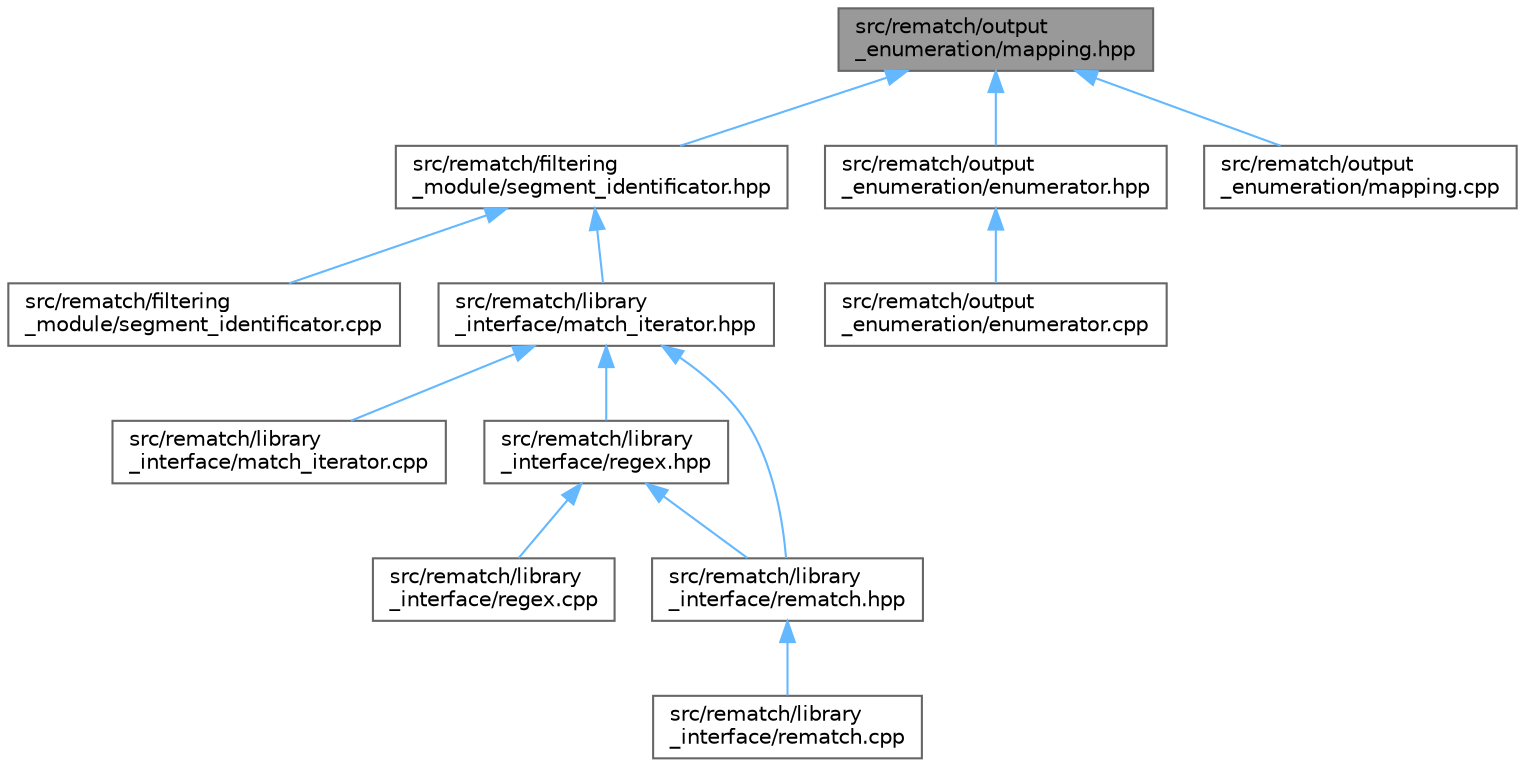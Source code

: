 digraph "src/rematch/output_enumeration/mapping.hpp"
{
 // LATEX_PDF_SIZE
  bgcolor="transparent";
  edge [fontname=Helvetica,fontsize=10,labelfontname=Helvetica,labelfontsize=10];
  node [fontname=Helvetica,fontsize=10,shape=box,height=0.2,width=0.4];
  Node1 [label="src/rematch/output\l_enumeration/mapping.hpp",height=0.2,width=0.4,color="gray40", fillcolor="grey60", style="filled", fontcolor="black",tooltip=" "];
  Node1 -> Node2 [dir="back",color="steelblue1",style="solid"];
  Node2 [label="src/rematch/filtering\l_module/segment_identificator.hpp",height=0.2,width=0.4,color="grey40", fillcolor="white", style="filled",URL="$df/dd0/segment__identificator_8hpp.html",tooltip=" "];
  Node2 -> Node3 [dir="back",color="steelblue1",style="solid"];
  Node3 [label="src/rematch/filtering\l_module/segment_identificator.cpp",height=0.2,width=0.4,color="grey40", fillcolor="white", style="filled",URL="$d9/d43/segment__identificator_8cpp.html",tooltip=" "];
  Node2 -> Node4 [dir="back",color="steelblue1",style="solid"];
  Node4 [label="src/rematch/library\l_interface/match_iterator.hpp",height=0.2,width=0.4,color="grey40", fillcolor="white", style="filled",URL="$d4/dd5/match__iterator_8hpp.html",tooltip=" "];
  Node4 -> Node5 [dir="back",color="steelblue1",style="solid"];
  Node5 [label="src/rematch/library\l_interface/match_iterator.cpp",height=0.2,width=0.4,color="grey40", fillcolor="white", style="filled",URL="$d4/d17/match__iterator_8cpp.html",tooltip=" "];
  Node4 -> Node6 [dir="back",color="steelblue1",style="solid"];
  Node6 [label="src/rematch/library\l_interface/regex.hpp",height=0.2,width=0.4,color="grey40", fillcolor="white", style="filled",URL="$d6/d6f/regex_8hpp.html",tooltip=" "];
  Node6 -> Node7 [dir="back",color="steelblue1",style="solid"];
  Node7 [label="src/rematch/library\l_interface/regex.cpp",height=0.2,width=0.4,color="grey40", fillcolor="white", style="filled",URL="$d6/d85/regex_8cpp.html",tooltip=" "];
  Node6 -> Node8 [dir="back",color="steelblue1",style="solid"];
  Node8 [label="src/rematch/library\l_interface/rematch.hpp",height=0.2,width=0.4,color="grey40", fillcolor="white", style="filled",URL="$d8/d08/rematch_8hpp.html",tooltip=" "];
  Node8 -> Node9 [dir="back",color="steelblue1",style="solid"];
  Node9 [label="src/rematch/library\l_interface/rematch.cpp",height=0.2,width=0.4,color="grey40", fillcolor="white", style="filled",URL="$da/d8d/rematch_8cpp.html",tooltip=" "];
  Node4 -> Node8 [dir="back",color="steelblue1",style="solid"];
  Node1 -> Node10 [dir="back",color="steelblue1",style="solid"];
  Node10 [label="src/rematch/output\l_enumeration/enumerator.hpp",height=0.2,width=0.4,color="grey40", fillcolor="white", style="filled",URL="$d0/dcf/enumerator_8hpp.html",tooltip=" "];
  Node10 -> Node11 [dir="back",color="steelblue1",style="solid"];
  Node11 [label="src/rematch/output\l_enumeration/enumerator.cpp",height=0.2,width=0.4,color="grey40", fillcolor="white", style="filled",URL="$d0/d24/enumerator_8cpp.html",tooltip=" "];
  Node1 -> Node12 [dir="back",color="steelblue1",style="solid"];
  Node12 [label="src/rematch/output\l_enumeration/mapping.cpp",height=0.2,width=0.4,color="grey40", fillcolor="white", style="filled",URL="$d3/d00/mapping_8cpp.html",tooltip=" "];
}
